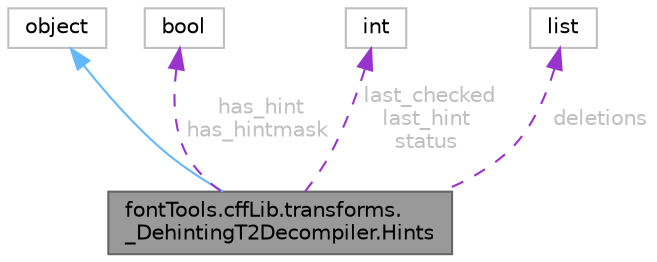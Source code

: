 digraph "fontTools.cffLib.transforms._DehintingT2Decompiler.Hints"
{
 // LATEX_PDF_SIZE
  bgcolor="transparent";
  edge [fontname=Helvetica,fontsize=10,labelfontname=Helvetica,labelfontsize=10];
  node [fontname=Helvetica,fontsize=10,shape=box,height=0.2,width=0.4];
  Node1 [id="Node000001",label="fontTools.cffLib.transforms.\l_DehintingT2Decompiler.Hints",height=0.2,width=0.4,color="gray40", fillcolor="grey60", style="filled", fontcolor="black",tooltip=" "];
  Node2 -> Node1 [id="edge1_Node000001_Node000002",dir="back",color="steelblue1",style="solid",tooltip=" "];
  Node2 [id="Node000002",label="object",height=0.2,width=0.4,color="grey75", fillcolor="white", style="filled",tooltip=" "];
  Node3 -> Node1 [id="edge2_Node000001_Node000003",dir="back",color="darkorchid3",style="dashed",tooltip=" ",label=" has_hint\nhas_hintmask",fontcolor="grey" ];
  Node3 [id="Node000003",label="bool",height=0.2,width=0.4,color="grey75", fillcolor="white", style="filled",tooltip=" "];
  Node4 -> Node1 [id="edge3_Node000001_Node000004",dir="back",color="darkorchid3",style="dashed",tooltip=" ",label=" last_checked\nlast_hint\nstatus",fontcolor="grey" ];
  Node4 [id="Node000004",label="int",height=0.2,width=0.4,color="grey75", fillcolor="white", style="filled",tooltip=" "];
  Node5 -> Node1 [id="edge4_Node000001_Node000005",dir="back",color="darkorchid3",style="dashed",tooltip=" ",label=" deletions",fontcolor="grey" ];
  Node5 [id="Node000005",label="list",height=0.2,width=0.4,color="grey75", fillcolor="white", style="filled",tooltip=" "];
}
